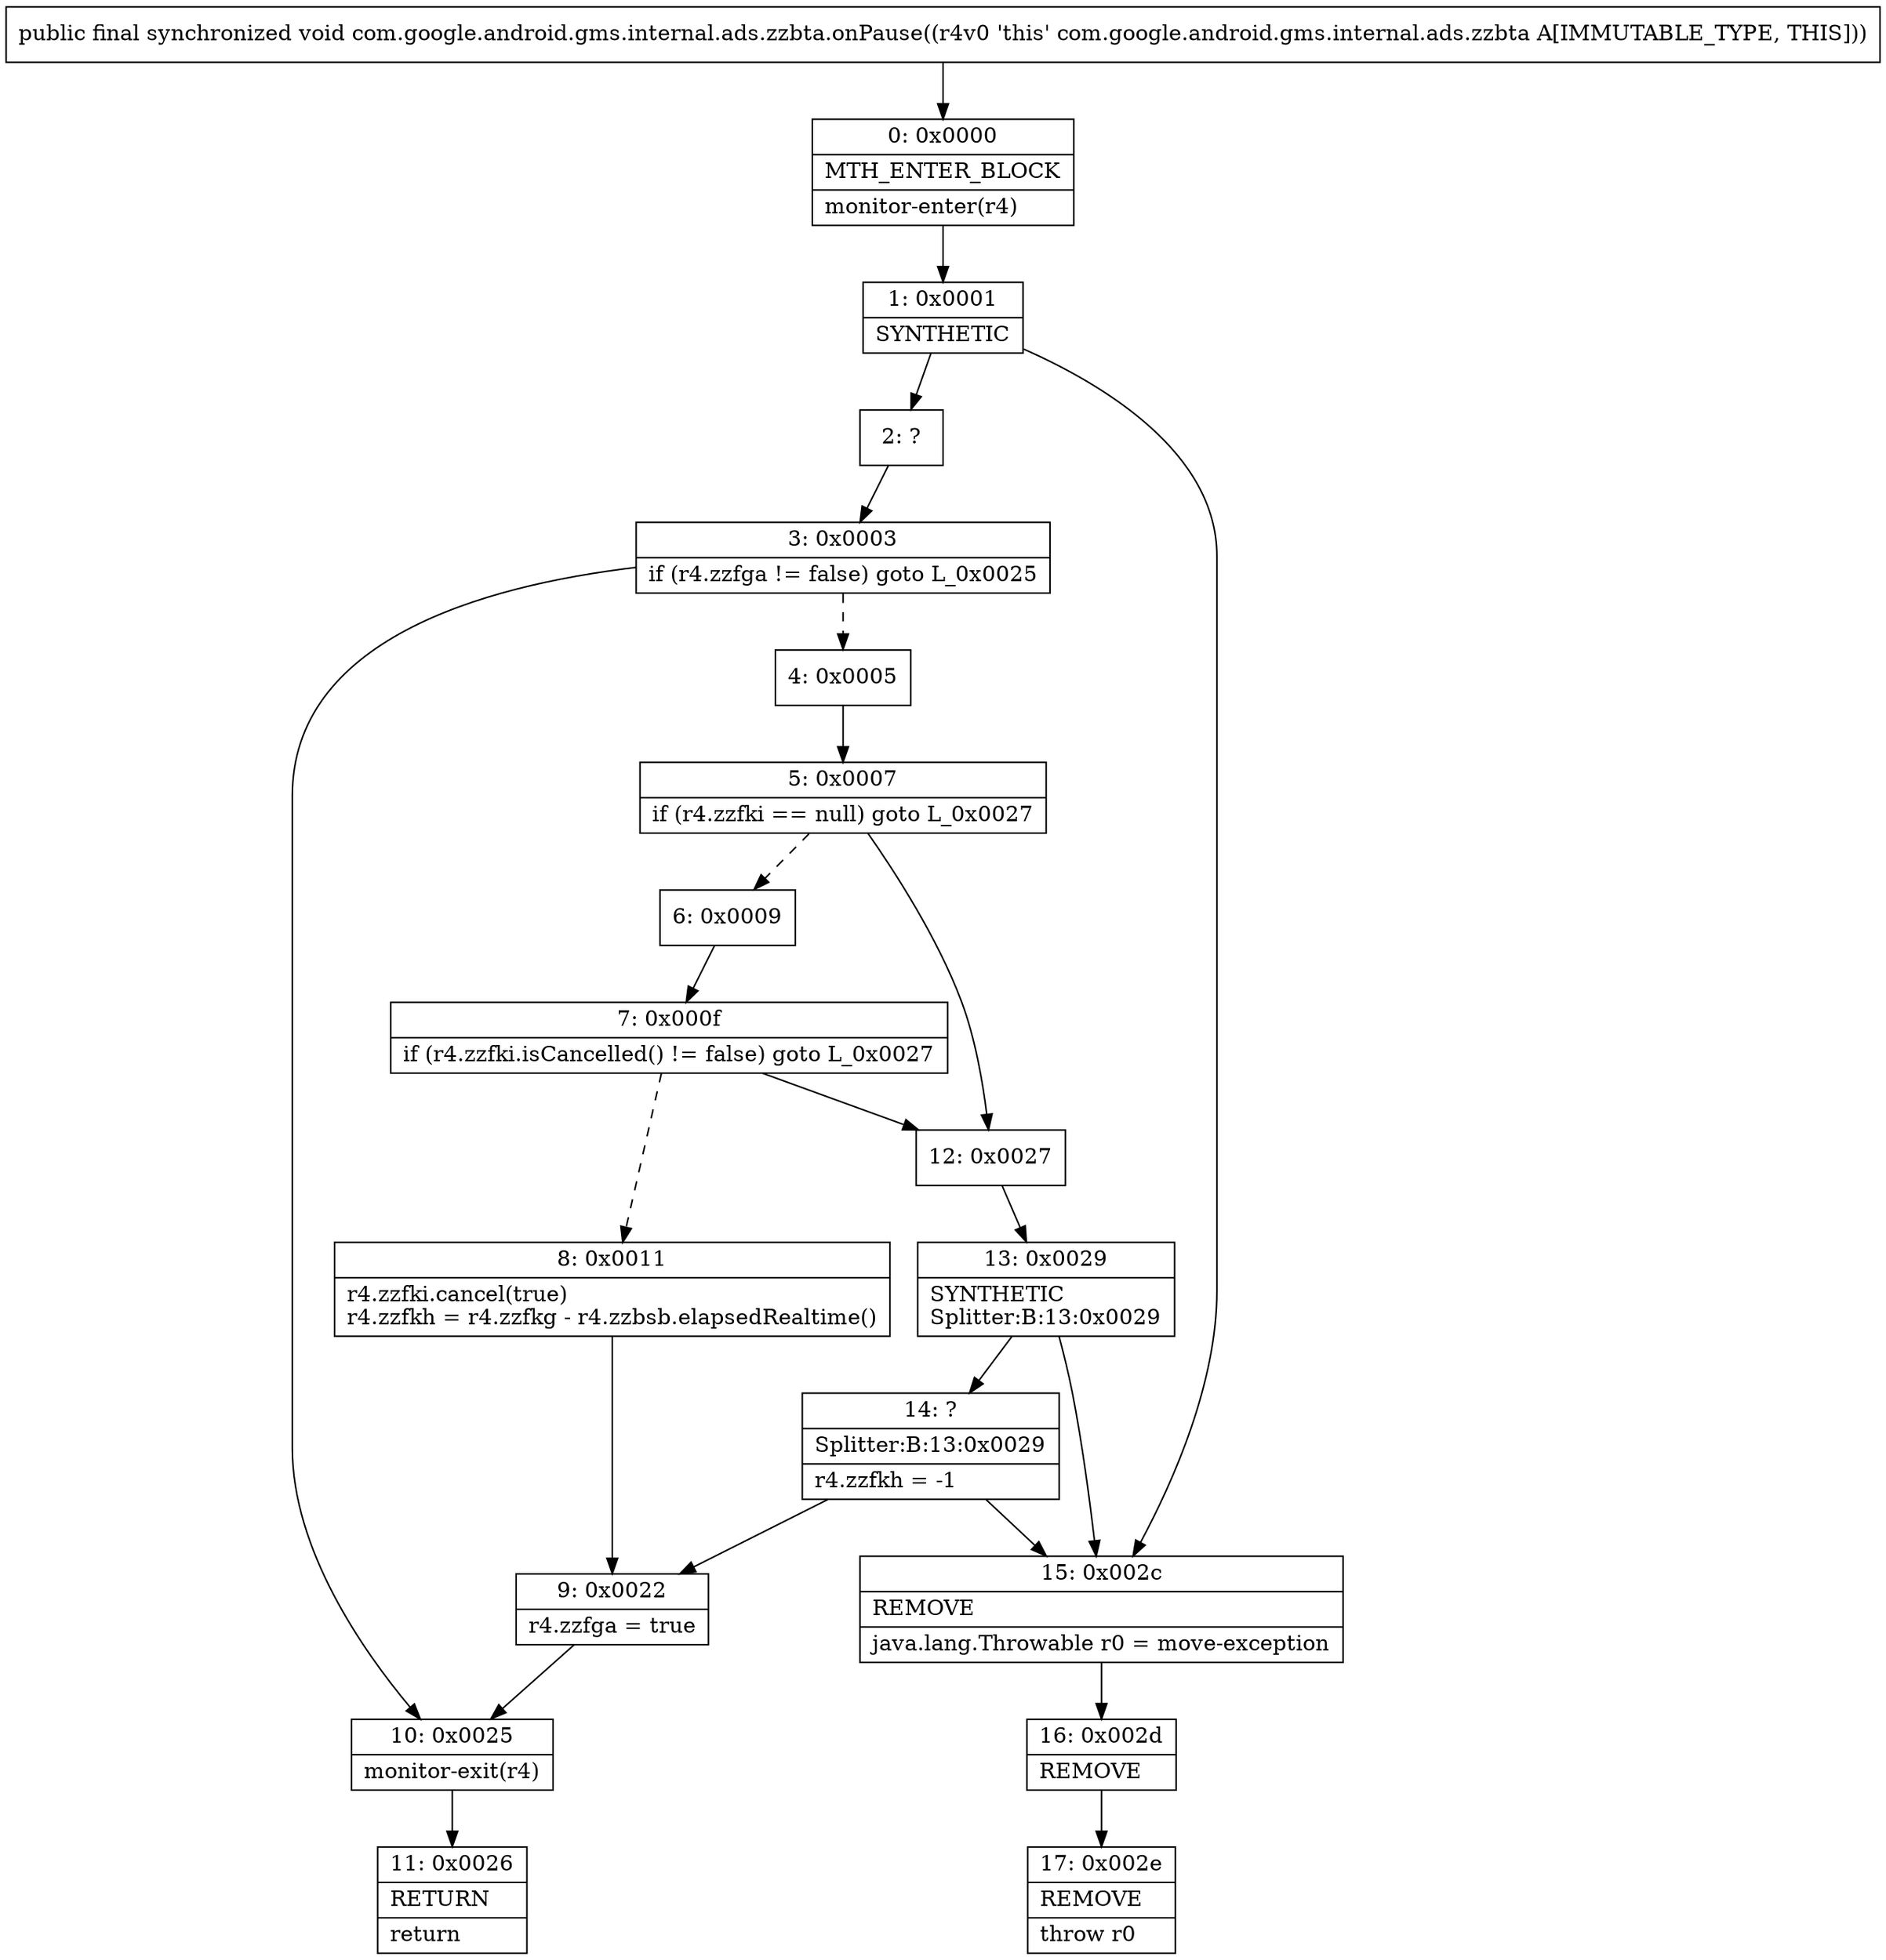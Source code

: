 digraph "CFG forcom.google.android.gms.internal.ads.zzbta.onPause()V" {
Node_0 [shape=record,label="{0\:\ 0x0000|MTH_ENTER_BLOCK\l|monitor\-enter(r4)\l}"];
Node_1 [shape=record,label="{1\:\ 0x0001|SYNTHETIC\l}"];
Node_2 [shape=record,label="{2\:\ ?}"];
Node_3 [shape=record,label="{3\:\ 0x0003|if (r4.zzfga != false) goto L_0x0025\l}"];
Node_4 [shape=record,label="{4\:\ 0x0005}"];
Node_5 [shape=record,label="{5\:\ 0x0007|if (r4.zzfki == null) goto L_0x0027\l}"];
Node_6 [shape=record,label="{6\:\ 0x0009}"];
Node_7 [shape=record,label="{7\:\ 0x000f|if (r4.zzfki.isCancelled() != false) goto L_0x0027\l}"];
Node_8 [shape=record,label="{8\:\ 0x0011|r4.zzfki.cancel(true)\lr4.zzfkh = r4.zzfkg \- r4.zzbsb.elapsedRealtime()\l}"];
Node_9 [shape=record,label="{9\:\ 0x0022|r4.zzfga = true\l}"];
Node_10 [shape=record,label="{10\:\ 0x0025|monitor\-exit(r4)\l}"];
Node_11 [shape=record,label="{11\:\ 0x0026|RETURN\l|return\l}"];
Node_12 [shape=record,label="{12\:\ 0x0027}"];
Node_13 [shape=record,label="{13\:\ 0x0029|SYNTHETIC\lSplitter:B:13:0x0029\l}"];
Node_14 [shape=record,label="{14\:\ ?|Splitter:B:13:0x0029\l|r4.zzfkh = \-1\l}"];
Node_15 [shape=record,label="{15\:\ 0x002c|REMOVE\l|java.lang.Throwable r0 = move\-exception\l}"];
Node_16 [shape=record,label="{16\:\ 0x002d|REMOVE\l}"];
Node_17 [shape=record,label="{17\:\ 0x002e|REMOVE\l|throw r0\l}"];
MethodNode[shape=record,label="{public final synchronized void com.google.android.gms.internal.ads.zzbta.onPause((r4v0 'this' com.google.android.gms.internal.ads.zzbta A[IMMUTABLE_TYPE, THIS])) }"];
MethodNode -> Node_0;
Node_0 -> Node_1;
Node_1 -> Node_2;
Node_1 -> Node_15;
Node_2 -> Node_3;
Node_3 -> Node_4[style=dashed];
Node_3 -> Node_10;
Node_4 -> Node_5;
Node_5 -> Node_6[style=dashed];
Node_5 -> Node_12;
Node_6 -> Node_7;
Node_7 -> Node_8[style=dashed];
Node_7 -> Node_12;
Node_8 -> Node_9;
Node_9 -> Node_10;
Node_10 -> Node_11;
Node_12 -> Node_13;
Node_13 -> Node_14;
Node_13 -> Node_15;
Node_14 -> Node_15;
Node_14 -> Node_9;
Node_15 -> Node_16;
Node_16 -> Node_17;
}


